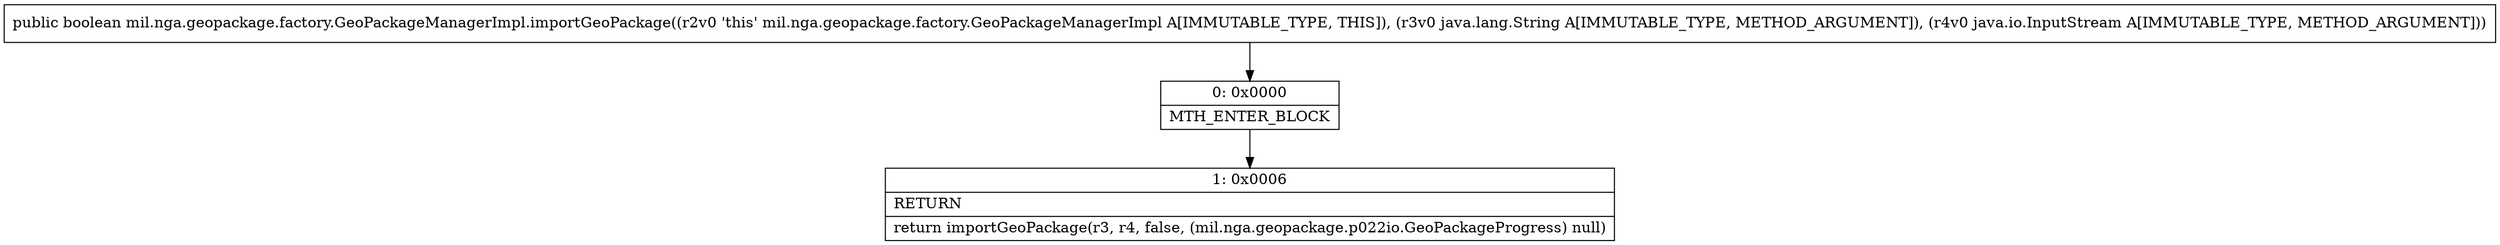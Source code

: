 digraph "CFG formil.nga.geopackage.factory.GeoPackageManagerImpl.importGeoPackage(Ljava\/lang\/String;Ljava\/io\/InputStream;)Z" {
Node_0 [shape=record,label="{0\:\ 0x0000|MTH_ENTER_BLOCK\l}"];
Node_1 [shape=record,label="{1\:\ 0x0006|RETURN\l|return importGeoPackage(r3, r4, false, (mil.nga.geopackage.p022io.GeoPackageProgress) null)\l}"];
MethodNode[shape=record,label="{public boolean mil.nga.geopackage.factory.GeoPackageManagerImpl.importGeoPackage((r2v0 'this' mil.nga.geopackage.factory.GeoPackageManagerImpl A[IMMUTABLE_TYPE, THIS]), (r3v0 java.lang.String A[IMMUTABLE_TYPE, METHOD_ARGUMENT]), (r4v0 java.io.InputStream A[IMMUTABLE_TYPE, METHOD_ARGUMENT])) }"];
MethodNode -> Node_0;
Node_0 -> Node_1;
}

